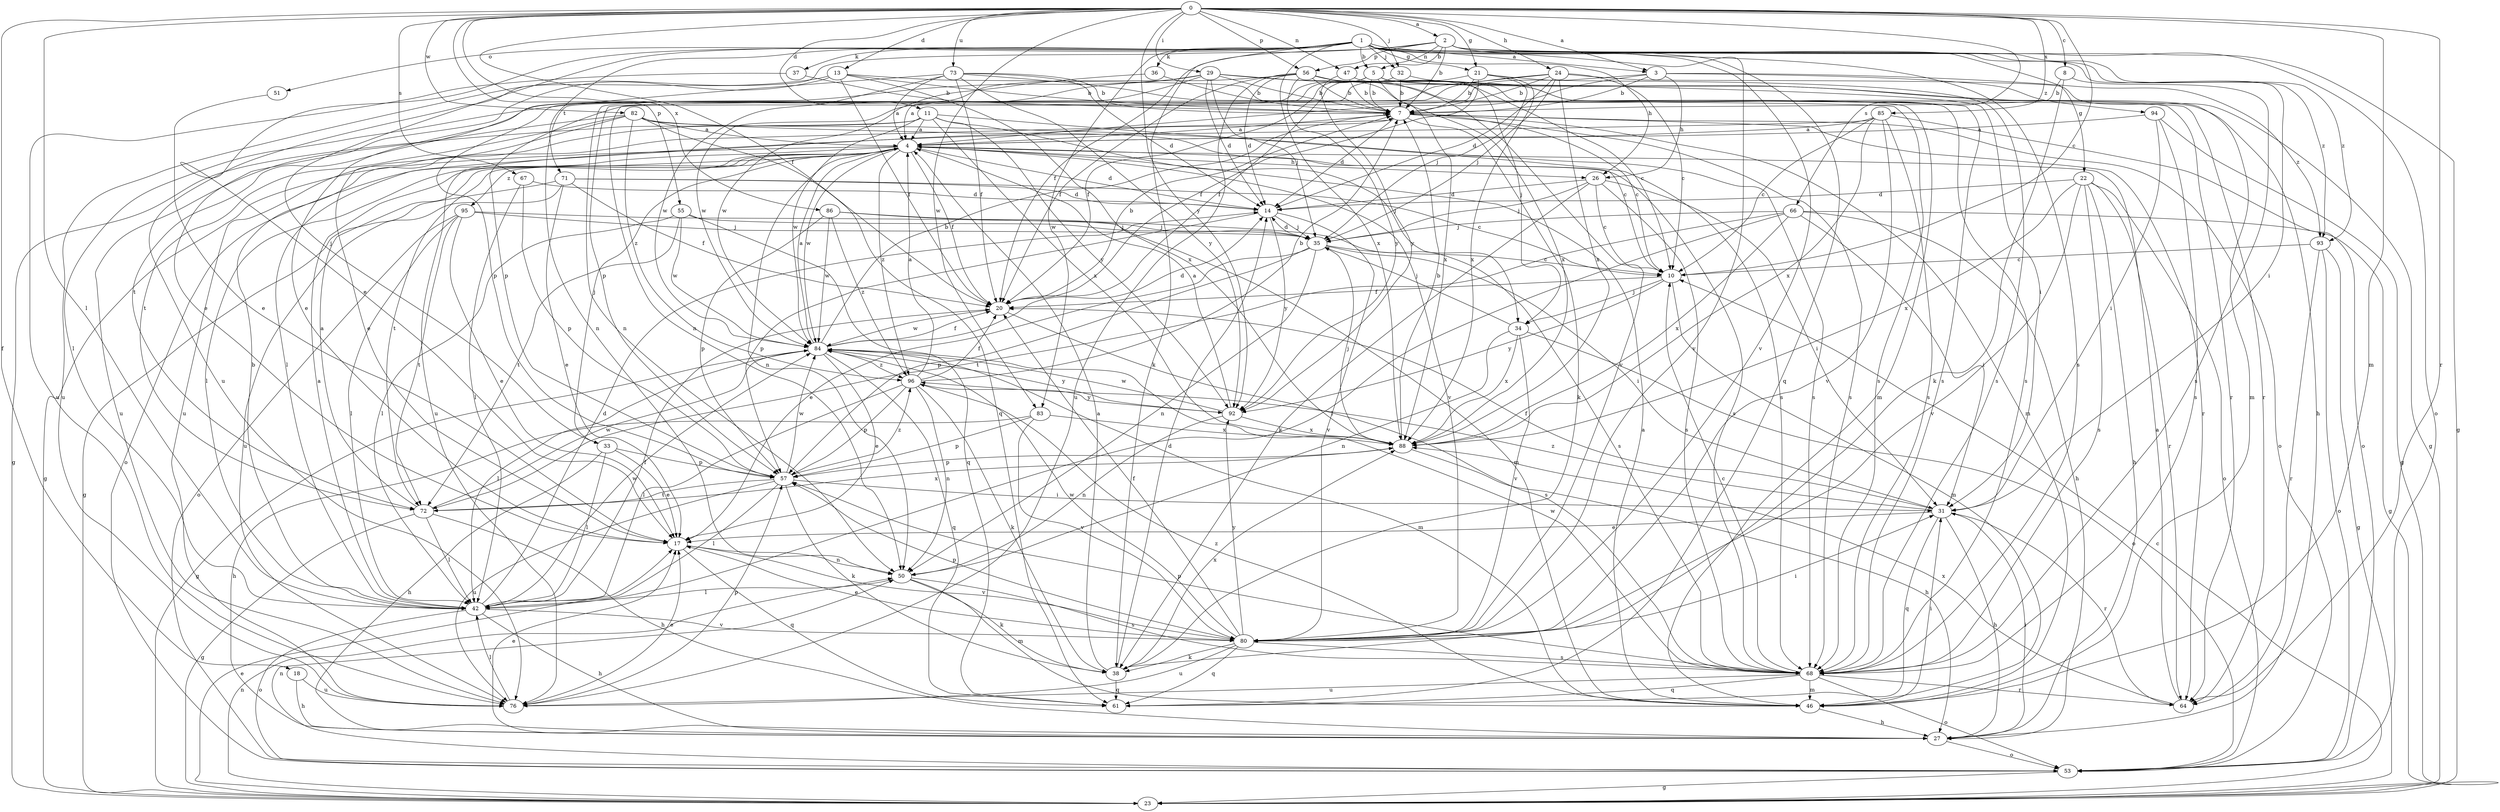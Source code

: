 strict digraph  {
0;
1;
2;
3;
4;
5;
7;
8;
10;
11;
13;
14;
17;
18;
20;
21;
22;
23;
24;
26;
27;
29;
31;
32;
33;
34;
35;
36;
37;
38;
42;
46;
47;
50;
51;
53;
55;
56;
57;
61;
64;
66;
67;
68;
71;
72;
73;
76;
80;
82;
83;
84;
85;
86;
88;
92;
93;
94;
95;
96;
0 -> 2  [label=a];
0 -> 3  [label=a];
0 -> 8  [label=c];
0 -> 10  [label=c];
0 -> 11  [label=d];
0 -> 13  [label=d];
0 -> 18  [label=f];
0 -> 20  [label=f];
0 -> 21  [label=g];
0 -> 24  [label=h];
0 -> 29  [label=i];
0 -> 32  [label=j];
0 -> 42  [label=l];
0 -> 46  [label=m];
0 -> 47  [label=n];
0 -> 55  [label=p];
0 -> 56  [label=p];
0 -> 64  [label=r];
0 -> 66  [label=s];
0 -> 67  [label=s];
0 -> 73  [label=u];
0 -> 82  [label=w];
0 -> 83  [label=w];
0 -> 85  [label=x];
0 -> 86  [label=x];
0 -> 92  [label=y];
1 -> 3  [label=a];
1 -> 5  [label=b];
1 -> 17  [label=e];
1 -> 21  [label=g];
1 -> 22  [label=g];
1 -> 26  [label=h];
1 -> 31  [label=i];
1 -> 32  [label=j];
1 -> 33  [label=j];
1 -> 36  [label=k];
1 -> 37  [label=k];
1 -> 38  [label=k];
1 -> 51  [label=o];
1 -> 68  [label=s];
1 -> 71  [label=t];
1 -> 80  [label=v];
1 -> 83  [label=w];
1 -> 88  [label=x];
1 -> 93  [label=z];
2 -> 5  [label=b];
2 -> 7  [label=b];
2 -> 20  [label=f];
2 -> 23  [label=g];
2 -> 47  [label=n];
2 -> 53  [label=o];
2 -> 56  [label=p];
2 -> 61  [label=q];
2 -> 76  [label=u];
2 -> 80  [label=v];
2 -> 93  [label=z];
3 -> 4  [label=a];
3 -> 7  [label=b];
3 -> 26  [label=h];
3 -> 57  [label=p];
3 -> 93  [label=z];
3 -> 94  [label=z];
4 -> 14  [label=d];
4 -> 20  [label=f];
4 -> 23  [label=g];
4 -> 26  [label=h];
4 -> 33  [label=j];
4 -> 42  [label=l];
4 -> 50  [label=n];
4 -> 53  [label=o];
4 -> 68  [label=s];
4 -> 72  [label=t];
4 -> 80  [label=v];
4 -> 84  [label=w];
4 -> 95  [label=z];
4 -> 96  [label=z];
5 -> 7  [label=b];
5 -> 20  [label=f];
5 -> 27  [label=h];
5 -> 31  [label=i];
5 -> 34  [label=j];
5 -> 50  [label=n];
5 -> 57  [label=p];
5 -> 88  [label=x];
7 -> 4  [label=a];
7 -> 10  [label=c];
7 -> 14  [label=d];
7 -> 38  [label=k];
7 -> 46  [label=m];
7 -> 53  [label=o];
7 -> 64  [label=r];
7 -> 68  [label=s];
7 -> 76  [label=u];
8 -> 7  [label=b];
8 -> 38  [label=k];
8 -> 68  [label=s];
10 -> 20  [label=f];
10 -> 34  [label=j];
10 -> 46  [label=m];
10 -> 92  [label=y];
11 -> 4  [label=a];
11 -> 23  [label=g];
11 -> 34  [label=j];
11 -> 68  [label=s];
11 -> 76  [label=u];
11 -> 84  [label=w];
11 -> 88  [label=x];
11 -> 92  [label=y];
13 -> 7  [label=b];
13 -> 17  [label=e];
13 -> 20  [label=f];
13 -> 64  [label=r];
13 -> 76  [label=u];
13 -> 88  [label=x];
14 -> 35  [label=j];
14 -> 57  [label=p];
14 -> 80  [label=v];
14 -> 92  [label=y];
17 -> 50  [label=n];
17 -> 61  [label=q];
17 -> 80  [label=v];
18 -> 27  [label=h];
18 -> 76  [label=u];
20 -> 7  [label=b];
20 -> 68  [label=s];
20 -> 84  [label=w];
21 -> 7  [label=b];
21 -> 20  [label=f];
21 -> 35  [label=j];
21 -> 50  [label=n];
21 -> 68  [label=s];
21 -> 88  [label=x];
22 -> 14  [label=d];
22 -> 27  [label=h];
22 -> 53  [label=o];
22 -> 64  [label=r];
22 -> 68  [label=s];
22 -> 80  [label=v];
22 -> 88  [label=x];
23 -> 10  [label=c];
23 -> 17  [label=e];
23 -> 50  [label=n];
24 -> 7  [label=b];
24 -> 10  [label=c];
24 -> 14  [label=d];
24 -> 23  [label=g];
24 -> 35  [label=j];
24 -> 50  [label=n];
24 -> 57  [label=p];
24 -> 88  [label=x];
26 -> 10  [label=c];
26 -> 14  [label=d];
26 -> 31  [label=i];
26 -> 35  [label=j];
26 -> 38  [label=k];
26 -> 68  [label=s];
27 -> 17  [label=e];
27 -> 31  [label=i];
27 -> 53  [label=o];
29 -> 4  [label=a];
29 -> 7  [label=b];
29 -> 14  [label=d];
29 -> 17  [label=e];
29 -> 35  [label=j];
29 -> 46  [label=m];
29 -> 64  [label=r];
29 -> 84  [label=w];
31 -> 17  [label=e];
31 -> 20  [label=f];
31 -> 27  [label=h];
31 -> 61  [label=q];
31 -> 64  [label=r];
31 -> 96  [label=z];
32 -> 7  [label=b];
32 -> 20  [label=f];
32 -> 46  [label=m];
33 -> 17  [label=e];
33 -> 27  [label=h];
33 -> 42  [label=l];
33 -> 57  [label=p];
34 -> 35  [label=j];
34 -> 50  [label=n];
34 -> 53  [label=o];
34 -> 80  [label=v];
34 -> 88  [label=x];
35 -> 10  [label=c];
35 -> 14  [label=d];
35 -> 17  [label=e];
35 -> 31  [label=i];
35 -> 50  [label=n];
35 -> 57  [label=p];
36 -> 7  [label=b];
36 -> 84  [label=w];
37 -> 7  [label=b];
37 -> 76  [label=u];
38 -> 4  [label=a];
38 -> 14  [label=d];
38 -> 61  [label=q];
38 -> 88  [label=x];
42 -> 4  [label=a];
42 -> 7  [label=b];
42 -> 14  [label=d];
42 -> 20  [label=f];
42 -> 27  [label=h];
42 -> 53  [label=o];
42 -> 80  [label=v];
42 -> 84  [label=w];
46 -> 4  [label=a];
46 -> 27  [label=h];
46 -> 31  [label=i];
46 -> 96  [label=z];
47 -> 7  [label=b];
47 -> 68  [label=s];
47 -> 92  [label=y];
50 -> 38  [label=k];
50 -> 42  [label=l];
50 -> 46  [label=m];
50 -> 68  [label=s];
51 -> 17  [label=e];
53 -> 23  [label=g];
53 -> 50  [label=n];
55 -> 35  [label=j];
55 -> 42  [label=l];
55 -> 61  [label=q];
55 -> 72  [label=t];
55 -> 84  [label=w];
56 -> 7  [label=b];
56 -> 10  [label=c];
56 -> 14  [label=d];
56 -> 20  [label=f];
56 -> 68  [label=s];
56 -> 72  [label=t];
56 -> 76  [label=u];
56 -> 80  [label=v];
56 -> 88  [label=x];
56 -> 92  [label=y];
57 -> 31  [label=i];
57 -> 38  [label=k];
57 -> 42  [label=l];
57 -> 72  [label=t];
57 -> 76  [label=u];
57 -> 84  [label=w];
57 -> 96  [label=z];
64 -> 4  [label=a];
64 -> 88  [label=x];
66 -> 23  [label=g];
66 -> 27  [label=h];
66 -> 31  [label=i];
66 -> 35  [label=j];
66 -> 42  [label=l];
66 -> 72  [label=t];
66 -> 88  [label=x];
67 -> 14  [label=d];
67 -> 42  [label=l];
67 -> 57  [label=p];
68 -> 10  [label=c];
68 -> 46  [label=m];
68 -> 53  [label=o];
68 -> 57  [label=p];
68 -> 61  [label=q];
68 -> 64  [label=r];
68 -> 76  [label=u];
68 -> 84  [label=w];
71 -> 10  [label=c];
71 -> 14  [label=d];
71 -> 17  [label=e];
71 -> 20  [label=f];
71 -> 23  [label=g];
71 -> 76  [label=u];
72 -> 4  [label=a];
72 -> 23  [label=g];
72 -> 27  [label=h];
72 -> 42  [label=l];
72 -> 84  [label=w];
72 -> 88  [label=x];
73 -> 4  [label=a];
73 -> 7  [label=b];
73 -> 14  [label=d];
73 -> 20  [label=f];
73 -> 42  [label=l];
73 -> 68  [label=s];
73 -> 84  [label=w];
73 -> 92  [label=y];
76 -> 17  [label=e];
76 -> 42  [label=l];
76 -> 57  [label=p];
80 -> 17  [label=e];
80 -> 20  [label=f];
80 -> 31  [label=i];
80 -> 38  [label=k];
80 -> 57  [label=p];
80 -> 61  [label=q];
80 -> 68  [label=s];
80 -> 76  [label=u];
80 -> 84  [label=w];
80 -> 92  [label=y];
82 -> 4  [label=a];
82 -> 10  [label=c];
82 -> 17  [label=e];
82 -> 61  [label=q];
82 -> 68  [label=s];
82 -> 72  [label=t];
82 -> 76  [label=u];
82 -> 96  [label=z];
83 -> 27  [label=h];
83 -> 57  [label=p];
83 -> 80  [label=v];
83 -> 88  [label=x];
84 -> 4  [label=a];
84 -> 7  [label=b];
84 -> 14  [label=d];
84 -> 17  [label=e];
84 -> 20  [label=f];
84 -> 23  [label=g];
84 -> 42  [label=l];
84 -> 46  [label=m];
84 -> 61  [label=q];
84 -> 92  [label=y];
84 -> 96  [label=z];
85 -> 4  [label=a];
85 -> 10  [label=c];
85 -> 42  [label=l];
85 -> 53  [label=o];
85 -> 68  [label=s];
85 -> 80  [label=v];
85 -> 88  [label=x];
86 -> 35  [label=j];
86 -> 57  [label=p];
86 -> 68  [label=s];
86 -> 84  [label=w];
86 -> 96  [label=z];
88 -> 7  [label=b];
88 -> 27  [label=h];
88 -> 35  [label=j];
88 -> 57  [label=p];
92 -> 4  [label=a];
92 -> 50  [label=n];
92 -> 84  [label=w];
92 -> 88  [label=x];
93 -> 10  [label=c];
93 -> 23  [label=g];
93 -> 53  [label=o];
93 -> 64  [label=r];
94 -> 4  [label=a];
94 -> 23  [label=g];
94 -> 31  [label=i];
94 -> 68  [label=s];
95 -> 17  [label=e];
95 -> 35  [label=j];
95 -> 42  [label=l];
95 -> 46  [label=m];
95 -> 53  [label=o];
95 -> 72  [label=t];
96 -> 4  [label=a];
96 -> 7  [label=b];
96 -> 20  [label=f];
96 -> 38  [label=k];
96 -> 42  [label=l];
96 -> 50  [label=n];
96 -> 57  [label=p];
96 -> 92  [label=y];
}
